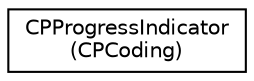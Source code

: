digraph "Graphical Class Hierarchy"
{
  edge [fontname="Helvetica",fontsize="10",labelfontname="Helvetica",labelfontsize="10"];
  node [fontname="Helvetica",fontsize="10",shape=record];
  rankdir="LR";
  Node1 [label="CPProgressIndicator\l(CPCoding)",height=0.2,width=0.4,color="black", fillcolor="white", style="filled",URL="$category_c_p_progress_indicator_07_c_p_coding_08.html"];
}
